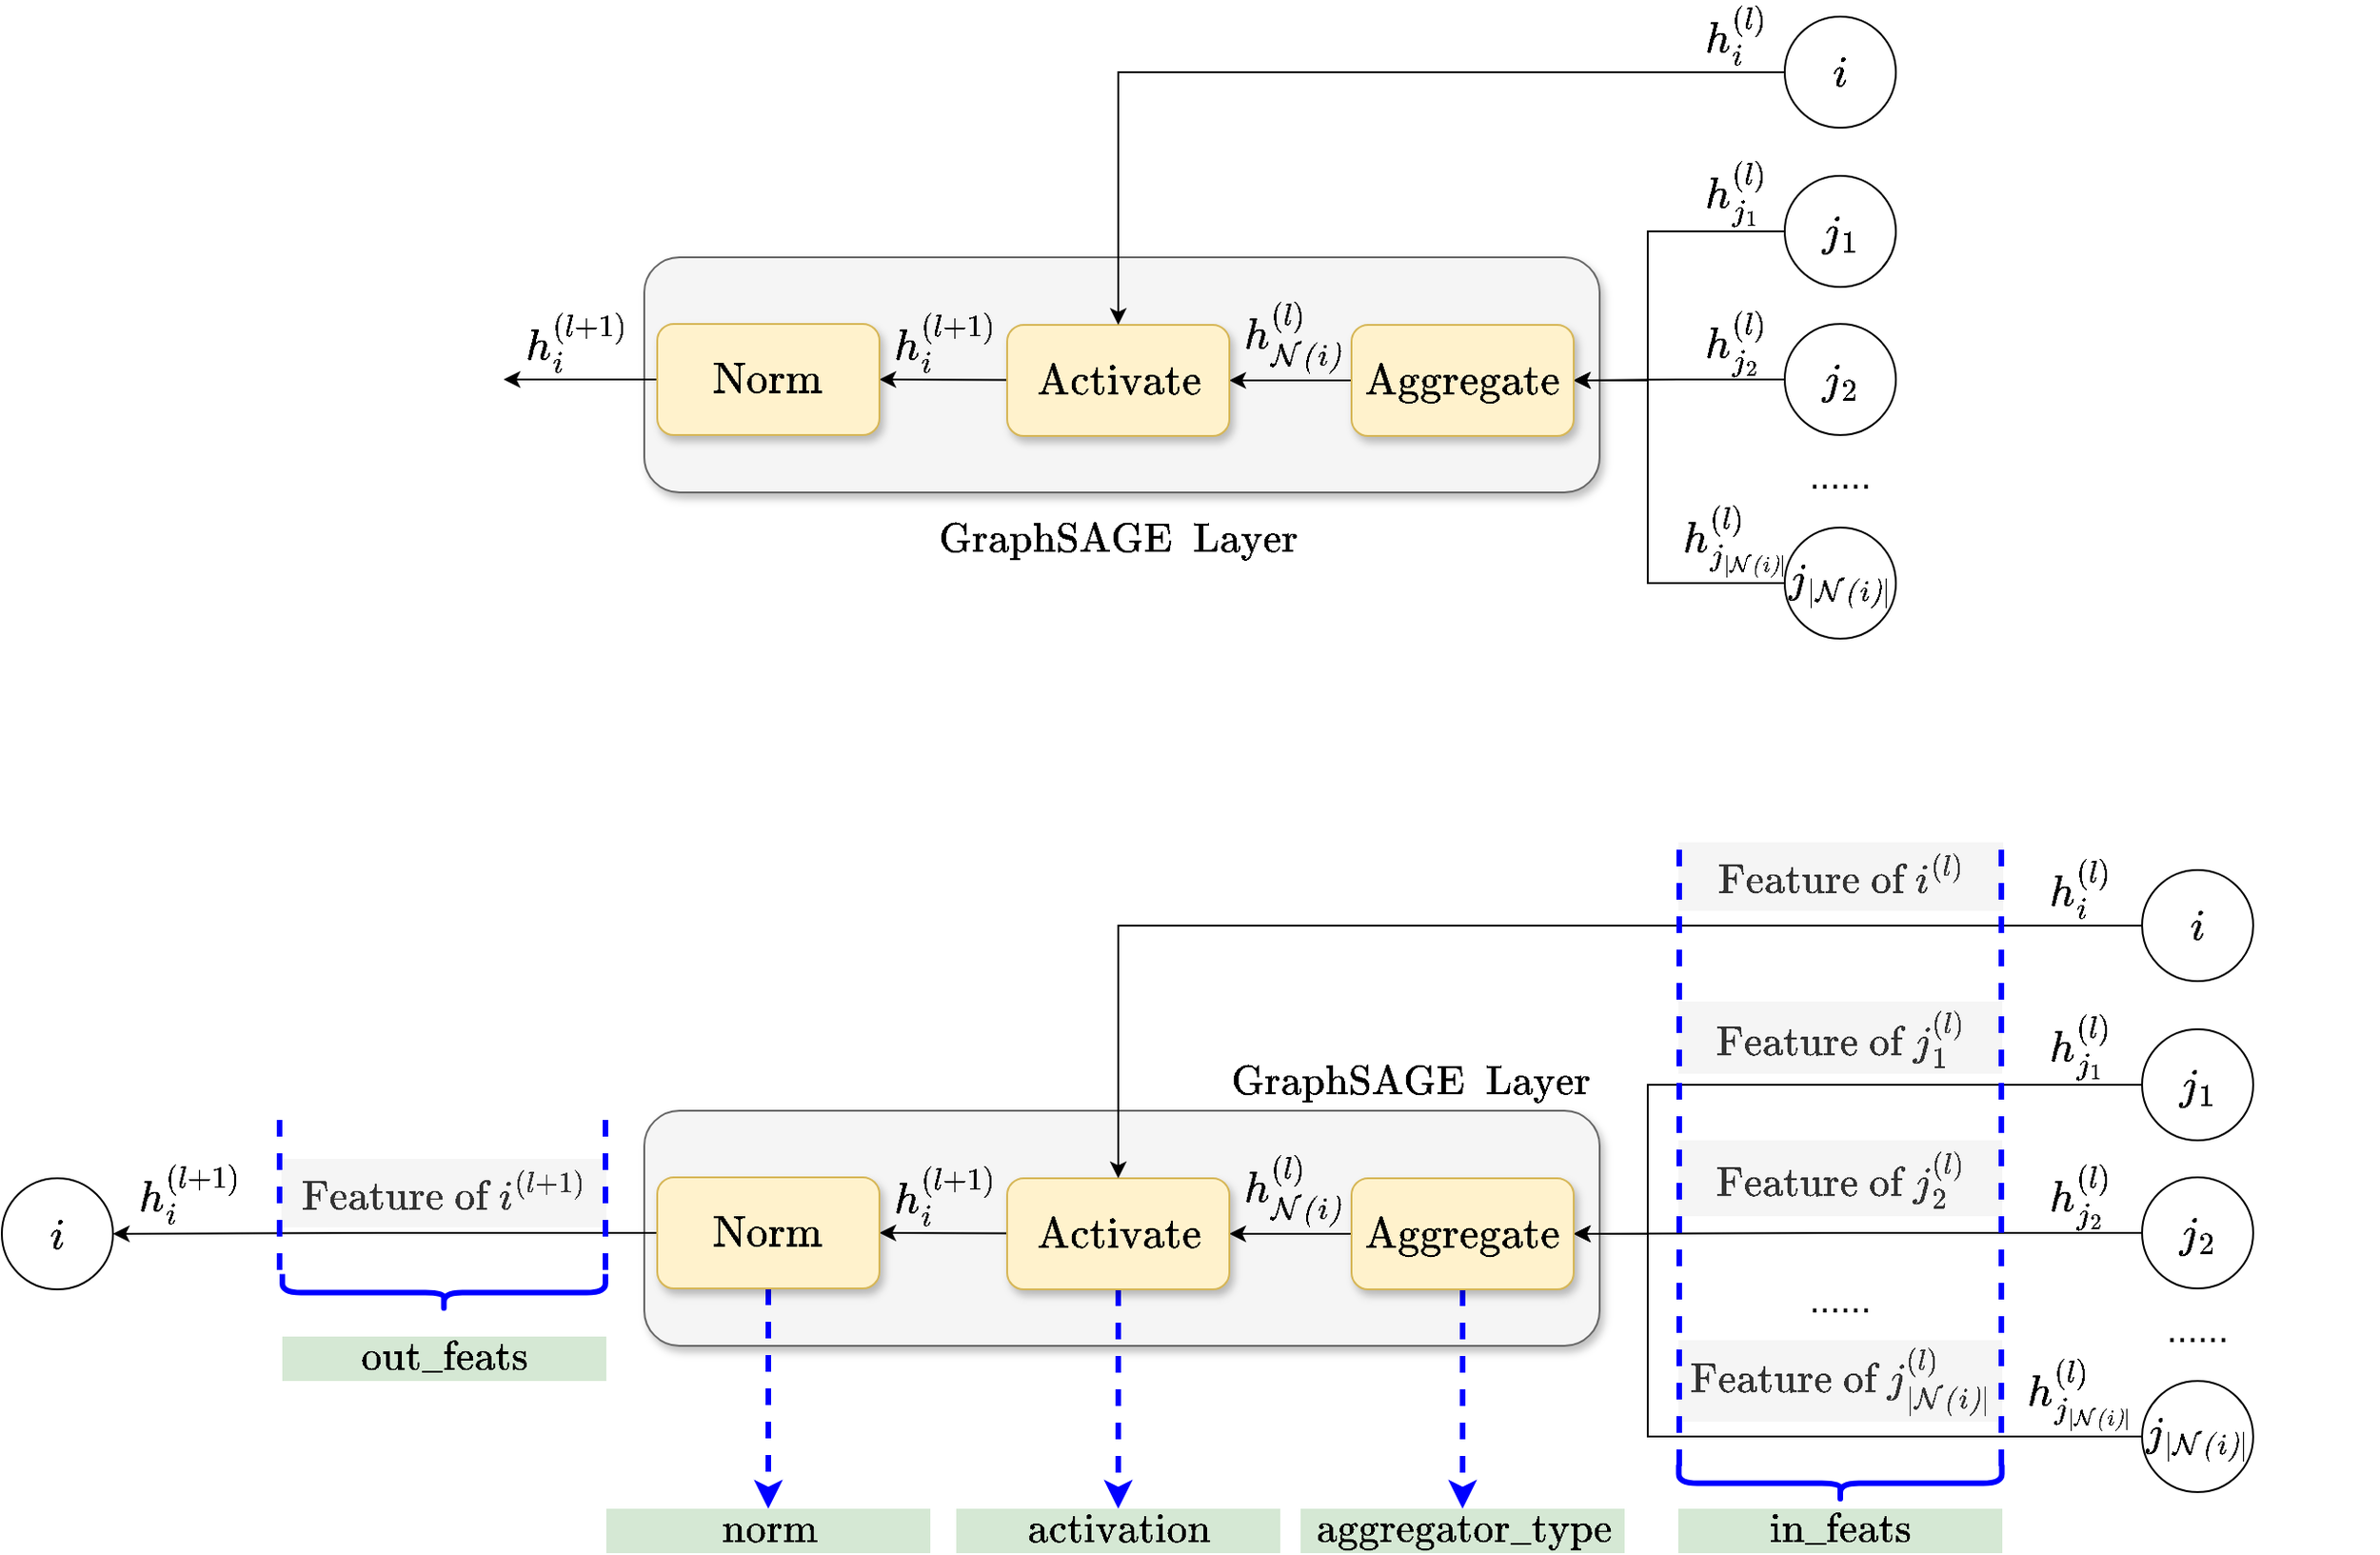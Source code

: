 <mxfile version="15.8.7" type="device"><diagram id="1_yYYQsboHk3kObsN690" name="第 1 页"><mxGraphModel dx="1854" dy="1059" grid="0" gridSize="10" guides="1" tooltips="1" connect="1" arrows="1" fold="1" page="0" pageScale="1" pageWidth="827" pageHeight="1169" math="1" shadow="0"><root><mxCell id="0"/><mxCell id="1" parent="0"/><mxCell id="SAa5-9Z4mPf6unI284wA-8" value="" style="rounded=1;whiteSpace=wrap;html=1;fontSize=20;fillColor=#f5f5f5;fontColor=#333333;strokeColor=#666666;shadow=1;" vertex="1" parent="1"><mxGeometry x="38" y="326" width="516" height="127" as="geometry"/></mxCell><mxCell id="SAa5-9Z4mPf6unI284wA-3" style="rounded=0;orthogonalLoop=1;jettySize=auto;html=1;entryX=1;entryY=0.5;entryDx=0;entryDy=0;fontSize=20;edgeStyle=orthogonalEdgeStyle;" edge="1" parent="1" source="SAa5-9Z4mPf6unI284wA-2" target="SAa5-9Z4mPf6unI284wA-10"><mxGeometry relative="1" as="geometry"><mxPoint x="418.213" y="370.787" as="targetPoint"/><Array as="points"><mxPoint x="580" y="312"/><mxPoint x="580" y="393"/></Array></mxGeometry></mxCell><mxCell id="SAa5-9Z4mPf6unI284wA-2" value="&lt;font style=&quot;font-size: 20px&quot;&gt;$$j_1$$&lt;/font&gt;" style="ellipse;whiteSpace=wrap;html=1;aspect=fixed;" vertex="1" parent="1"><mxGeometry x="654" y="282" width="60" height="60" as="geometry"/></mxCell><mxCell id="SAa5-9Z4mPf6unI284wA-5" style="edgeStyle=orthogonalEdgeStyle;rounded=0;orthogonalLoop=1;jettySize=auto;html=1;entryX=1;entryY=0.5;entryDx=0;entryDy=0;fontSize=20;" edge="1" parent="1" source="SAa5-9Z4mPf6unI284wA-4" target="SAa5-9Z4mPf6unI284wA-10"><mxGeometry relative="1" as="geometry"><mxPoint x="427" y="392" as="targetPoint"/></mxGeometry></mxCell><mxCell id="SAa5-9Z4mPf6unI284wA-4" value="&lt;font style=&quot;font-size: 20px&quot;&gt;$$j_2$$&lt;/font&gt;" style="ellipse;whiteSpace=wrap;html=1;aspect=fixed;" vertex="1" parent="1"><mxGeometry x="654" y="362" width="60" height="60" as="geometry"/></mxCell><mxCell id="SAa5-9Z4mPf6unI284wA-22" style="edgeStyle=orthogonalEdgeStyle;rounded=0;orthogonalLoop=1;jettySize=auto;html=1;entryX=1;entryY=0.5;entryDx=0;entryDy=0;fontSize=19;" edge="1" parent="1" source="SAa5-9Z4mPf6unI284wA-6" target="SAa5-9Z4mPf6unI284wA-10"><mxGeometry relative="1" as="geometry"><Array as="points"><mxPoint x="580" y="502"/><mxPoint x="580" y="392"/></Array></mxGeometry></mxCell><mxCell id="SAa5-9Z4mPf6unI284wA-6" value="&lt;font style=&quot;font-size: 19px;&quot;&gt;$$j_{|\mathcal{N(i)}|}$$&lt;/font&gt;" style="ellipse;whiteSpace=wrap;html=1;aspect=fixed;fontSize=19;" vertex="1" parent="1"><mxGeometry x="654" y="472" width="60" height="60" as="geometry"/></mxCell><mxCell id="SAa5-9Z4mPf6unI284wA-9" value="$$h^{(l)}_{j_1}$$" style="text;html=1;strokeColor=none;fillColor=none;align=center;verticalAlign=middle;whiteSpace=wrap;rounded=0;shadow=1;fontSize=20;" vertex="1" parent="1"><mxGeometry x="598" y="276" width="60" height="30" as="geometry"/></mxCell><mxCell id="SAa5-9Z4mPf6unI284wA-14" style="edgeStyle=none;rounded=0;orthogonalLoop=1;jettySize=auto;html=1;entryX=1;entryY=0.5;entryDx=0;entryDy=0;fontSize=19;" edge="1" parent="1" source="SAa5-9Z4mPf6unI284wA-10" target="SAa5-9Z4mPf6unI284wA-13"><mxGeometry relative="1" as="geometry"/></mxCell><mxCell id="SAa5-9Z4mPf6unI284wA-10" value="$$\text{Aggregate}$$" style="rounded=1;whiteSpace=wrap;html=1;shadow=1;fontSize=20;fillColor=#fff2cc;strokeColor=#d6b656;" vertex="1" parent="1"><mxGeometry x="420" y="362.5" width="120" height="60" as="geometry"/></mxCell><mxCell id="SAa5-9Z4mPf6unI284wA-11" value="$$h^{(l)}_{j_2}$$" style="text;html=1;strokeColor=none;fillColor=none;align=center;verticalAlign=middle;whiteSpace=wrap;rounded=0;shadow=1;fontSize=20;" vertex="1" parent="1"><mxGeometry x="598" y="357" width="60" height="30" as="geometry"/></mxCell><mxCell id="SAa5-9Z4mPf6unI284wA-12" value="$$h^{(l)}_{j_{|\mathcal{N(i)}|}}$$" style="text;html=1;strokeColor=none;fillColor=none;align=center;verticalAlign=middle;whiteSpace=wrap;rounded=0;shadow=1;fontSize=20;" vertex="1" parent="1"><mxGeometry x="598" y="464" width="60" height="30" as="geometry"/></mxCell><mxCell id="SAa5-9Z4mPf6unI284wA-16" style="edgeStyle=none;rounded=0;orthogonalLoop=1;jettySize=auto;html=1;entryX=1;entryY=0.5;entryDx=0;entryDy=0;fontSize=19;" edge="1" parent="1" source="SAa5-9Z4mPf6unI284wA-13" target="SAa5-9Z4mPf6unI284wA-15"><mxGeometry relative="1" as="geometry"/></mxCell><mxCell id="SAa5-9Z4mPf6unI284wA-13" value="$$\text{Activate}$$" style="rounded=1;whiteSpace=wrap;html=1;shadow=1;fontSize=20;fillColor=#fff2cc;strokeColor=#d6b656;" vertex="1" parent="1"><mxGeometry x="234" y="362.5" width="120" height="60" as="geometry"/></mxCell><mxCell id="SAa5-9Z4mPf6unI284wA-24" style="edgeStyle=orthogonalEdgeStyle;rounded=0;orthogonalLoop=1;jettySize=auto;html=1;fontSize=19;" edge="1" parent="1" source="SAa5-9Z4mPf6unI284wA-15"><mxGeometry relative="1" as="geometry"><mxPoint x="-38" y="392" as="targetPoint"/></mxGeometry></mxCell><mxCell id="SAa5-9Z4mPf6unI284wA-15" value="$$\text{Norm}$$" style="rounded=1;whiteSpace=wrap;html=1;shadow=1;fontSize=20;fillColor=#fff2cc;strokeColor=#d6b656;" vertex="1" parent="1"><mxGeometry x="45" y="362" width="120" height="60" as="geometry"/></mxCell><mxCell id="SAa5-9Z4mPf6unI284wA-18" style="edgeStyle=orthogonalEdgeStyle;rounded=0;orthogonalLoop=1;jettySize=auto;html=1;entryX=0.5;entryY=0;entryDx=0;entryDy=0;fontSize=19;" edge="1" parent="1" source="SAa5-9Z4mPf6unI284wA-17" target="SAa5-9Z4mPf6unI284wA-13"><mxGeometry relative="1" as="geometry"/></mxCell><mxCell id="SAa5-9Z4mPf6unI284wA-17" value="&lt;font style=&quot;font-size: 20px&quot;&gt;$$i$$&lt;/font&gt;" style="ellipse;whiteSpace=wrap;html=1;aspect=fixed;" vertex="1" parent="1"><mxGeometry x="654" y="196" width="60" height="60" as="geometry"/></mxCell><mxCell id="SAa5-9Z4mPf6unI284wA-19" value="$$h^{(l)}_{i}$$" style="text;html=1;strokeColor=none;fillColor=none;align=center;verticalAlign=middle;whiteSpace=wrap;rounded=0;shadow=1;fontSize=20;" vertex="1" parent="1"><mxGeometry x="598" y="191" width="60" height="30" as="geometry"/></mxCell><mxCell id="SAa5-9Z4mPf6unI284wA-20" value="$$h^{(l)}_{\mathcal{N(i)}}$$" style="text;html=1;strokeColor=none;fillColor=none;align=center;verticalAlign=middle;whiteSpace=wrap;rounded=0;shadow=1;fontSize=20;" vertex="1" parent="1"><mxGeometry x="359" y="354" width="60" height="30" as="geometry"/></mxCell><mxCell id="SAa5-9Z4mPf6unI284wA-23" value="$$h^{(l+1)}_{i}$$" style="text;html=1;strokeColor=none;fillColor=none;align=center;verticalAlign=middle;whiteSpace=wrap;rounded=0;shadow=1;fontSize=20;" vertex="1" parent="1"><mxGeometry x="171" y="357" width="60" height="30" as="geometry"/></mxCell><mxCell id="SAa5-9Z4mPf6unI284wA-25" value="$$h^{(l+1)}_{i}$$" style="text;html=1;strokeColor=none;fillColor=none;align=center;verticalAlign=middle;whiteSpace=wrap;rounded=0;shadow=1;fontSize=20;" vertex="1" parent="1"><mxGeometry x="-28" y="357" width="60" height="30" as="geometry"/></mxCell><mxCell id="SAa5-9Z4mPf6unI284wA-26" value="......" style="text;html=1;strokeColor=none;fillColor=none;align=center;verticalAlign=middle;whiteSpace=wrap;rounded=0;shadow=1;fontSize=20;" vertex="1" parent="1"><mxGeometry x="665" y="428" width="38" height="30" as="geometry"/></mxCell><mxCell id="SAa5-9Z4mPf6unI284wA-27" value="$$\text{GraphSAGE&amp;nbsp; Layer}$$" style="text;html=1;strokeColor=none;fillColor=none;align=center;verticalAlign=middle;whiteSpace=wrap;rounded=0;shadow=1;fontSize=19;" vertex="1" parent="1"><mxGeometry x="192.5" y="464" width="203" height="30" as="geometry"/></mxCell><mxCell id="SAa5-9Z4mPf6unI284wA-28" value="" style="rounded=1;whiteSpace=wrap;html=1;fontSize=20;fillColor=#f5f5f5;fontColor=#333333;strokeColor=#666666;shadow=1;" vertex="1" parent="1"><mxGeometry x="38" y="787" width="516" height="127" as="geometry"/></mxCell><mxCell id="SAa5-9Z4mPf6unI284wA-29" style="rounded=0;orthogonalLoop=1;jettySize=auto;html=1;entryX=1;entryY=0.5;entryDx=0;entryDy=0;fontSize=20;edgeStyle=orthogonalEdgeStyle;" edge="1" source="SAa5-9Z4mPf6unI284wA-30" target="SAa5-9Z4mPf6unI284wA-37" parent="1"><mxGeometry relative="1" as="geometry"><mxPoint x="418.213" y="831.787" as="targetPoint"/><Array as="points"><mxPoint x="580" y="773"/><mxPoint x="580" y="854"/></Array></mxGeometry></mxCell><mxCell id="SAa5-9Z4mPf6unI284wA-30" value="&lt;font style=&quot;font-size: 20px&quot;&gt;$$j_1$$&lt;/font&gt;" style="ellipse;whiteSpace=wrap;html=1;aspect=fixed;" vertex="1" parent="1"><mxGeometry x="847" y="743" width="60" height="60" as="geometry"/></mxCell><mxCell id="SAa5-9Z4mPf6unI284wA-31" style="edgeStyle=orthogonalEdgeStyle;rounded=0;orthogonalLoop=1;jettySize=auto;html=1;entryX=1;entryY=0.5;entryDx=0;entryDy=0;fontSize=20;" edge="1" source="SAa5-9Z4mPf6unI284wA-32" target="SAa5-9Z4mPf6unI284wA-37" parent="1"><mxGeometry relative="1" as="geometry"><mxPoint x="427" y="853" as="targetPoint"/></mxGeometry></mxCell><mxCell id="SAa5-9Z4mPf6unI284wA-32" value="&lt;font style=&quot;font-size: 20px&quot;&gt;$$j_2$$&lt;/font&gt;" style="ellipse;whiteSpace=wrap;html=1;aspect=fixed;" vertex="1" parent="1"><mxGeometry x="847" y="823" width="60" height="60" as="geometry"/></mxCell><mxCell id="SAa5-9Z4mPf6unI284wA-33" style="edgeStyle=orthogonalEdgeStyle;rounded=0;orthogonalLoop=1;jettySize=auto;html=1;entryX=1;entryY=0.5;entryDx=0;entryDy=0;fontSize=19;" edge="1" source="SAa5-9Z4mPf6unI284wA-34" target="SAa5-9Z4mPf6unI284wA-37" parent="1"><mxGeometry relative="1" as="geometry"><Array as="points"><mxPoint x="580" y="963"/><mxPoint x="580" y="853"/></Array></mxGeometry></mxCell><mxCell id="SAa5-9Z4mPf6unI284wA-34" value="&lt;font style=&quot;font-size: 19px;&quot;&gt;$$j_{|\mathcal{N(i)}|}$$&lt;/font&gt;" style="ellipse;whiteSpace=wrap;html=1;aspect=fixed;fontSize=19;" vertex="1" parent="1"><mxGeometry x="847" y="933" width="60" height="60" as="geometry"/></mxCell><mxCell id="SAa5-9Z4mPf6unI284wA-35" value="$$h^{(l)}_{j_1}$$" style="text;html=1;strokeColor=none;fillColor=none;align=center;verticalAlign=middle;whiteSpace=wrap;rounded=0;shadow=1;fontSize=20;" vertex="1" parent="1"><mxGeometry x="784" y="737" width="60" height="30" as="geometry"/></mxCell><mxCell id="SAa5-9Z4mPf6unI284wA-36" style="edgeStyle=none;rounded=0;orthogonalLoop=1;jettySize=auto;html=1;entryX=1;entryY=0.5;entryDx=0;entryDy=0;fontSize=19;" edge="1" source="SAa5-9Z4mPf6unI284wA-37" target="SAa5-9Z4mPf6unI284wA-41" parent="1"><mxGeometry relative="1" as="geometry"/></mxCell><mxCell id="SAa5-9Z4mPf6unI284wA-71" style="edgeStyle=orthogonalEdgeStyle;rounded=0;orthogonalLoop=1;jettySize=auto;html=1;entryX=0.5;entryY=0;entryDx=0;entryDy=0;fontSize=19;strokeColor=#0000FF;strokeWidth=3;dashed=1;" edge="1" parent="1" source="SAa5-9Z4mPf6unI284wA-37" target="SAa5-9Z4mPf6unI284wA-69"><mxGeometry relative="1" as="geometry"/></mxCell><mxCell id="SAa5-9Z4mPf6unI284wA-37" value="$$\text{Aggregate}$$" style="rounded=1;whiteSpace=wrap;html=1;shadow=1;fontSize=20;fillColor=#fff2cc;strokeColor=#d6b656;" vertex="1" parent="1"><mxGeometry x="420" y="823.5" width="120" height="60" as="geometry"/></mxCell><mxCell id="SAa5-9Z4mPf6unI284wA-38" value="$$h^{(l)}_{j_2}$$" style="text;html=1;strokeColor=none;fillColor=none;align=center;verticalAlign=middle;whiteSpace=wrap;rounded=0;shadow=1;fontSize=20;" vertex="1" parent="1"><mxGeometry x="784" y="818" width="60" height="30" as="geometry"/></mxCell><mxCell id="SAa5-9Z4mPf6unI284wA-39" value="$$h^{(l)}_{j_{|\mathcal{N(i)}|}}$$" style="text;html=1;strokeColor=none;fillColor=none;align=center;verticalAlign=middle;whiteSpace=wrap;rounded=0;shadow=1;fontSize=20;" vertex="1" parent="1"><mxGeometry x="784" y="925" width="60" height="30" as="geometry"/></mxCell><mxCell id="SAa5-9Z4mPf6unI284wA-40" style="edgeStyle=none;rounded=0;orthogonalLoop=1;jettySize=auto;html=1;entryX=1;entryY=0.5;entryDx=0;entryDy=0;fontSize=19;" edge="1" source="SAa5-9Z4mPf6unI284wA-41" target="SAa5-9Z4mPf6unI284wA-43" parent="1"><mxGeometry relative="1" as="geometry"/></mxCell><mxCell id="SAa5-9Z4mPf6unI284wA-73" style="edgeStyle=orthogonalEdgeStyle;rounded=0;orthogonalLoop=1;jettySize=auto;html=1;dashed=1;fontSize=19;strokeColor=#0000FF;strokeWidth=3;" edge="1" parent="1" source="SAa5-9Z4mPf6unI284wA-41" target="SAa5-9Z4mPf6unI284wA-72"><mxGeometry relative="1" as="geometry"/></mxCell><mxCell id="SAa5-9Z4mPf6unI284wA-41" value="$$\text{Activate}$$" style="rounded=1;whiteSpace=wrap;html=1;shadow=1;fontSize=20;fillColor=#fff2cc;strokeColor=#d6b656;" vertex="1" parent="1"><mxGeometry x="234" y="823.5" width="120" height="60" as="geometry"/></mxCell><mxCell id="SAa5-9Z4mPf6unI284wA-42" style="edgeStyle=orthogonalEdgeStyle;rounded=0;orthogonalLoop=1;jettySize=auto;html=1;fontSize=19;entryX=1;entryY=0.5;entryDx=0;entryDy=0;" edge="1" source="SAa5-9Z4mPf6unI284wA-43" parent="1" target="SAa5-9Z4mPf6unI284wA-78"><mxGeometry relative="1" as="geometry"><mxPoint x="-237" y="853" as="targetPoint"/></mxGeometry></mxCell><mxCell id="SAa5-9Z4mPf6unI284wA-75" style="edgeStyle=orthogonalEdgeStyle;rounded=0;orthogonalLoop=1;jettySize=auto;html=1;entryX=0.5;entryY=0;entryDx=0;entryDy=0;dashed=1;fontSize=19;strokeColor=#0000FF;strokeWidth=3;" edge="1" parent="1" source="SAa5-9Z4mPf6unI284wA-43" target="SAa5-9Z4mPf6unI284wA-74"><mxGeometry relative="1" as="geometry"/></mxCell><mxCell id="SAa5-9Z4mPf6unI284wA-43" value="$$\text{Norm}$$" style="rounded=1;whiteSpace=wrap;html=1;shadow=1;fontSize=20;fillColor=#fff2cc;strokeColor=#d6b656;" vertex="1" parent="1"><mxGeometry x="45" y="823" width="120" height="60" as="geometry"/></mxCell><mxCell id="SAa5-9Z4mPf6unI284wA-44" style="edgeStyle=orthogonalEdgeStyle;rounded=0;orthogonalLoop=1;jettySize=auto;html=1;entryX=0.5;entryY=0;entryDx=0;entryDy=0;fontSize=19;" edge="1" source="SAa5-9Z4mPf6unI284wA-45" target="SAa5-9Z4mPf6unI284wA-41" parent="1"><mxGeometry relative="1" as="geometry"/></mxCell><mxCell id="SAa5-9Z4mPf6unI284wA-45" value="&lt;font style=&quot;font-size: 20px&quot;&gt;$$i$$&lt;/font&gt;" style="ellipse;whiteSpace=wrap;html=1;aspect=fixed;" vertex="1" parent="1"><mxGeometry x="847" y="657" width="60" height="60" as="geometry"/></mxCell><mxCell id="SAa5-9Z4mPf6unI284wA-46" value="$$h^{(l)}_{i}$$" style="text;html=1;strokeColor=none;fillColor=none;align=center;verticalAlign=middle;whiteSpace=wrap;rounded=0;shadow=1;fontSize=20;" vertex="1" parent="1"><mxGeometry x="784" y="652" width="60" height="30" as="geometry"/></mxCell><mxCell id="SAa5-9Z4mPf6unI284wA-47" value="$$h^{(l)}_{\mathcal{N(i)}}$$" style="text;html=1;strokeColor=none;fillColor=none;align=center;verticalAlign=middle;whiteSpace=wrap;rounded=0;shadow=1;fontSize=20;" vertex="1" parent="1"><mxGeometry x="359" y="815" width="60" height="30" as="geometry"/></mxCell><mxCell id="SAa5-9Z4mPf6unI284wA-48" value="$$h^{(l+1)}_{i}$$" style="text;html=1;strokeColor=none;fillColor=none;align=center;verticalAlign=middle;whiteSpace=wrap;rounded=0;shadow=1;fontSize=20;" vertex="1" parent="1"><mxGeometry x="171" y="818" width="60" height="30" as="geometry"/></mxCell><mxCell id="SAa5-9Z4mPf6unI284wA-49" value="$$h^{(l+1)}_{i}$$" style="text;html=1;strokeColor=none;fillColor=none;align=center;verticalAlign=middle;whiteSpace=wrap;rounded=0;shadow=1;fontSize=20;" vertex="1" parent="1"><mxGeometry x="-237" y="816.5" width="60" height="30" as="geometry"/></mxCell><mxCell id="SAa5-9Z4mPf6unI284wA-50" value="......" style="text;html=1;strokeColor=none;fillColor=none;align=center;verticalAlign=middle;whiteSpace=wrap;rounded=0;shadow=1;fontSize=20;" vertex="1" parent="1"><mxGeometry x="858" y="889" width="38" height="30" as="geometry"/></mxCell><mxCell id="SAa5-9Z4mPf6unI284wA-51" value="$$\text{GraphSAGE&amp;nbsp; Layer}$$" style="text;html=1;strokeColor=none;fillColor=none;align=center;verticalAlign=middle;whiteSpace=wrap;rounded=0;shadow=1;fontSize=19;" vertex="1" parent="1"><mxGeometry x="351" y="757" width="203" height="30" as="geometry"/></mxCell><mxCell id="SAa5-9Z4mPf6unI284wA-52" value="$$\text{Feature of&amp;nbsp; &amp;nbsp; } i^{(l)}$$" style="rounded=0;whiteSpace=wrap;html=1;shadow=0;fontSize=19;fillColor=#f5f5f5;strokeColor=none;fontColor=#333333;" vertex="1" parent="1"><mxGeometry x="596.5" y="642" width="175.5" height="37" as="geometry"/></mxCell><mxCell id="SAa5-9Z4mPf6unI284wA-55" value="$$\text{Feature of&amp;nbsp; &amp;nbsp; } j_{|\mathcal{N(i)}|}^{(l)}&lt;br&gt;$$" style="rounded=0;whiteSpace=wrap;html=1;shadow=0;fontSize=19;fillColor=#f5f5f5;strokeColor=none;fontColor=#333333;" vertex="1" parent="1"><mxGeometry x="596.5" y="911" width="175" height="44" as="geometry"/></mxCell><mxCell id="SAa5-9Z4mPf6unI284wA-56" value="$$\text{Feature of&amp;nbsp; &amp;nbsp; } j_{2}^{(l)}&lt;br&gt;$$" style="rounded=0;whiteSpace=wrap;html=1;shadow=0;fontSize=19;fillColor=#f5f5f5;strokeColor=none;fontColor=#333333;" vertex="1" parent="1"><mxGeometry x="596.5" y="803" width="175" height="41" as="geometry"/></mxCell><mxCell id="SAa5-9Z4mPf6unI284wA-57" value="$$\text{Feature of&amp;nbsp; &amp;nbsp; } j_{1}^{(l)}&lt;br&gt;$$" style="rounded=0;whiteSpace=wrap;html=1;shadow=0;fontSize=19;fillColor=#f5f5f5;strokeColor=none;fontColor=#333333;" vertex="1" parent="1"><mxGeometry x="596.5" y="728" width="175" height="39" as="geometry"/></mxCell><mxCell id="SAa5-9Z4mPf6unI284wA-58" value="" style="endArrow=none;dashed=1;html=1;rounded=0;fontSize=19;strokeColor=#0000FF;strokeWidth=3;" edge="1" parent="1"><mxGeometry width="50" height="50" relative="1" as="geometry"><mxPoint x="597" y="979" as="sourcePoint"/><mxPoint x="597" y="642" as="targetPoint"/></mxGeometry></mxCell><mxCell id="SAa5-9Z4mPf6unI284wA-59" value="" style="endArrow=none;dashed=1;html=1;rounded=0;fontSize=19;strokeColor=#0000FF;strokeWidth=3;" edge="1" parent="1"><mxGeometry width="50" height="50" relative="1" as="geometry"><mxPoint x="771" y="979" as="sourcePoint"/><mxPoint x="771" y="646" as="targetPoint"/></mxGeometry></mxCell><mxCell id="SAa5-9Z4mPf6unI284wA-65" value="" style="shape=curlyBracket;whiteSpace=wrap;html=1;rounded=1;flipH=1;shadow=0;fontSize=19;strokeColor=#0000FF;strokeWidth=3;rotation=90;" vertex="1" parent="1"><mxGeometry x="674" y="901" width="20" height="174.5" as="geometry"/></mxCell><mxCell id="SAa5-9Z4mPf6unI284wA-67" value="......" style="text;html=1;strokeColor=none;fillColor=none;align=center;verticalAlign=middle;whiteSpace=wrap;rounded=0;shadow=1;fontSize=20;" vertex="1" parent="1"><mxGeometry x="665.25" y="873" width="38" height="30" as="geometry"/></mxCell><mxCell id="SAa5-9Z4mPf6unI284wA-68" value="$$\text{in_feats}$$" style="rounded=0;whiteSpace=wrap;html=1;shadow=0;fontSize=19;fillColor=#d5e8d4;strokeColor=none;" vertex="1" parent="1"><mxGeometry x="596.5" y="1002" width="175" height="24" as="geometry"/></mxCell><mxCell id="SAa5-9Z4mPf6unI284wA-69" value="$$\text{aggregator_type}$$" style="rounded=0;whiteSpace=wrap;html=1;shadow=0;fontSize=19;fillColor=#d5e8d4;strokeColor=none;" vertex="1" parent="1"><mxGeometry x="392.5" y="1002" width="175" height="24" as="geometry"/></mxCell><mxCell id="SAa5-9Z4mPf6unI284wA-72" value="$$\text{activation}$$" style="rounded=0;whiteSpace=wrap;html=1;shadow=0;fontSize=19;fillColor=#d5e8d4;strokeColor=none;" vertex="1" parent="1"><mxGeometry x="206.5" y="1002" width="175" height="24" as="geometry"/></mxCell><mxCell id="SAa5-9Z4mPf6unI284wA-74" value="$$\text{norm}$$" style="rounded=0;whiteSpace=wrap;html=1;shadow=0;fontSize=19;fillColor=#d5e8d4;strokeColor=none;" vertex="1" parent="1"><mxGeometry x="17.5" y="1002" width="175" height="24" as="geometry"/></mxCell><mxCell id="SAa5-9Z4mPf6unI284wA-76" value="$$\text{Feature of&amp;nbsp; &amp;nbsp; } i^{(l+1)}$$" style="rounded=0;whiteSpace=wrap;html=1;shadow=0;fontSize=19;fillColor=#f5f5f5;strokeColor=none;fontColor=#333333;" vertex="1" parent="1"><mxGeometry x="-158" y="813" width="175.5" height="37" as="geometry"/></mxCell><mxCell id="SAa5-9Z4mPf6unI284wA-78" value="&lt;font style=&quot;font-size: 20px&quot;&gt;$$i$$&lt;/font&gt;" style="ellipse;whiteSpace=wrap;html=1;aspect=fixed;" vertex="1" parent="1"><mxGeometry x="-309" y="823.5" width="60" height="60" as="geometry"/></mxCell><mxCell id="SAa5-9Z4mPf6unI284wA-80" value="" style="endArrow=none;dashed=1;html=1;rounded=0;fontSize=19;strokeColor=#0000FF;strokeWidth=3;" edge="1" parent="1"><mxGeometry width="50" height="50" relative="1" as="geometry"><mxPoint x="-159" y="873" as="sourcePoint"/><mxPoint x="-159" y="792" as="targetPoint"/></mxGeometry></mxCell><mxCell id="SAa5-9Z4mPf6unI284wA-82" value="" style="endArrow=none;dashed=1;html=1;rounded=0;fontSize=19;strokeColor=#0000FF;strokeWidth=3;" edge="1" parent="1"><mxGeometry width="50" height="50" relative="1" as="geometry"><mxPoint x="17" y="873" as="sourcePoint"/><mxPoint x="17" y="792" as="targetPoint"/></mxGeometry></mxCell><mxCell id="SAa5-9Z4mPf6unI284wA-83" value="" style="shape=curlyBracket;whiteSpace=wrap;html=1;rounded=1;flipH=1;shadow=0;fontSize=19;strokeColor=#0000FF;strokeWidth=3;rotation=90;" vertex="1" parent="1"><mxGeometry x="-80.25" y="798" width="20" height="174.5" as="geometry"/></mxCell><mxCell id="SAa5-9Z4mPf6unI284wA-84" value="$$\text{out_feats}$$" style="rounded=0;whiteSpace=wrap;html=1;shadow=0;fontSize=19;fillColor=#d5e8d4;strokeColor=none;" vertex="1" parent="1"><mxGeometry x="-157.5" y="909" width="175" height="24" as="geometry"/></mxCell></root></mxGraphModel></diagram></mxfile>